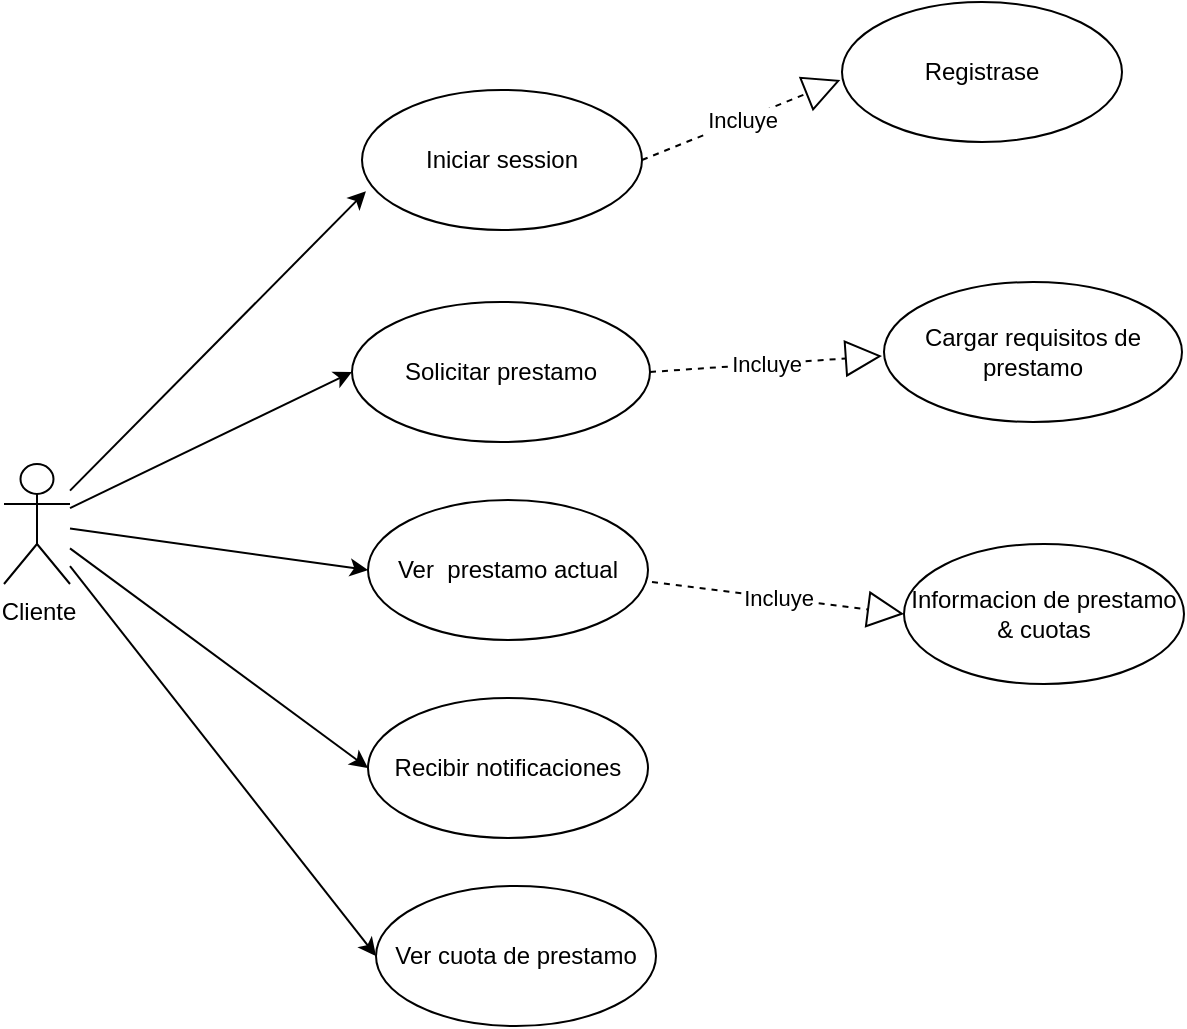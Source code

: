<mxfile>
    <diagram id="erYLSBdxRo4pxwB9NYbb" name="Page-1">
        <mxGraphModel dx="1806" dy="1121" grid="0" gridSize="10" guides="1" tooltips="1" connect="1" arrows="1" fold="1" page="0" pageScale="1" pageWidth="850" pageHeight="1100" math="0" shadow="0">
            <root>
                <mxCell id="0"/>
                <mxCell id="1" parent="0"/>
                <mxCell id="17" style="edgeStyle=none;html=1;entryX=0.014;entryY=0.724;entryDx=0;entryDy=0;entryPerimeter=0;" edge="1" parent="1" source="2" target="12">
                    <mxGeometry relative="1" as="geometry"/>
                </mxCell>
                <mxCell id="18" style="edgeStyle=none;html=1;entryX=0;entryY=0.5;entryDx=0;entryDy=0;" edge="1" parent="1" source="2" target="13">
                    <mxGeometry relative="1" as="geometry"/>
                </mxCell>
                <mxCell id="19" style="edgeStyle=none;html=1;entryX=0;entryY=0.5;entryDx=0;entryDy=0;" edge="1" parent="1" source="2" target="14">
                    <mxGeometry relative="1" as="geometry"/>
                </mxCell>
                <mxCell id="20" style="edgeStyle=none;html=1;entryX=0;entryY=0.5;entryDx=0;entryDy=0;" edge="1" parent="1" source="2" target="15">
                    <mxGeometry relative="1" as="geometry"/>
                </mxCell>
                <mxCell id="23" style="edgeStyle=none;html=1;entryX=0;entryY=0.5;entryDx=0;entryDy=0;" edge="1" parent="1" source="2" target="22">
                    <mxGeometry relative="1" as="geometry"/>
                </mxCell>
                <mxCell id="2" value="Cliente" style="shape=umlActor;verticalLabelPosition=bottom;verticalAlign=top;html=1;outlineConnect=0;" vertex="1" parent="1">
                    <mxGeometry x="-27" y="323" width="33" height="60" as="geometry"/>
                </mxCell>
                <mxCell id="12" value="Iniciar session" style="ellipse;whiteSpace=wrap;html=1;" vertex="1" parent="1">
                    <mxGeometry x="152" y="136" width="140" height="70" as="geometry"/>
                </mxCell>
                <mxCell id="13" value="Solicitar prestamo" style="ellipse;whiteSpace=wrap;html=1;" vertex="1" parent="1">
                    <mxGeometry x="147" y="242" width="149" height="70" as="geometry"/>
                </mxCell>
                <mxCell id="14" value="Ver&amp;nbsp; prestamo actual" style="ellipse;whiteSpace=wrap;html=1;" vertex="1" parent="1">
                    <mxGeometry x="155" y="341" width="140" height="70" as="geometry"/>
                </mxCell>
                <mxCell id="15" value="Recibir notificaciones" style="ellipse;whiteSpace=wrap;html=1;" vertex="1" parent="1">
                    <mxGeometry x="155" y="440" width="140" height="70" as="geometry"/>
                </mxCell>
                <mxCell id="16" value="Incluye" style="endArrow=block;endSize=16;endFill=0;html=1;dashed=1;exitX=1;exitY=0.5;exitDx=0;exitDy=0;entryX=-0.007;entryY=0.675;entryDx=0;entryDy=0;entryPerimeter=0;" edge="1" parent="1" source="12">
                    <mxGeometry width="160" relative="1" as="geometry">
                        <mxPoint x="237" y="122" as="sourcePoint"/>
                        <mxPoint x="391.16" y="131.0" as="targetPoint"/>
                    </mxGeometry>
                </mxCell>
                <mxCell id="22" value="Ver cuota de prestamo" style="ellipse;whiteSpace=wrap;html=1;" vertex="1" parent="1">
                    <mxGeometry x="159" y="534" width="140" height="70" as="geometry"/>
                </mxCell>
                <mxCell id="25" value="Incluye" style="endArrow=block;endSize=16;endFill=0;html=1;dashed=1;exitX=1;exitY=0.5;exitDx=0;exitDy=0;entryX=0;entryY=0.5;entryDx=0;entryDy=0;" edge="1" parent="1" source="13">
                    <mxGeometry width="160" relative="1" as="geometry">
                        <mxPoint x="295" y="287" as="sourcePoint"/>
                        <mxPoint x="412.0" y="269" as="targetPoint"/>
                    </mxGeometry>
                </mxCell>
                <mxCell id="26" value="Informacion de prestamo &amp;amp; cuotas" style="ellipse;whiteSpace=wrap;html=1;" vertex="1" parent="1">
                    <mxGeometry x="423" y="363" width="140" height="70" as="geometry"/>
                </mxCell>
                <mxCell id="28" value="Incluye" style="endArrow=block;endSize=16;endFill=0;html=1;dashed=1;entryX=0;entryY=0.5;entryDx=0;entryDy=0;" edge="1" parent="1" target="26">
                    <mxGeometry width="160" relative="1" as="geometry">
                        <mxPoint x="297" y="382" as="sourcePoint"/>
                        <mxPoint x="402.0" y="386" as="targetPoint"/>
                    </mxGeometry>
                </mxCell>
                <mxCell id="29" value="Registrase" style="ellipse;whiteSpace=wrap;html=1;" vertex="1" parent="1">
                    <mxGeometry x="392" y="92" width="140" height="70" as="geometry"/>
                </mxCell>
                <mxCell id="30" value="Cargar requisitos de prestamo" style="ellipse;whiteSpace=wrap;html=1;" vertex="1" parent="1">
                    <mxGeometry x="413" y="232" width="149" height="70" as="geometry"/>
                </mxCell>
            </root>
        </mxGraphModel>
    </diagram>
</mxfile>